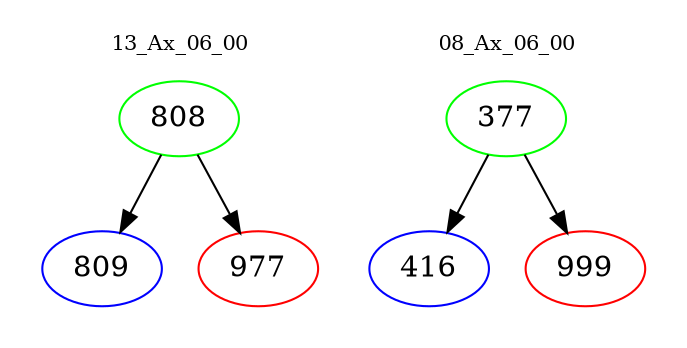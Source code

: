 digraph{
subgraph cluster_0 {
color = white
label = "13_Ax_06_00";
fontsize=10;
T0_808 [label="808", color="green"]
T0_808 -> T0_809 [color="black"]
T0_809 [label="809", color="blue"]
T0_808 -> T0_977 [color="black"]
T0_977 [label="977", color="red"]
}
subgraph cluster_1 {
color = white
label = "08_Ax_06_00";
fontsize=10;
T1_377 [label="377", color="green"]
T1_377 -> T1_416 [color="black"]
T1_416 [label="416", color="blue"]
T1_377 -> T1_999 [color="black"]
T1_999 [label="999", color="red"]
}
}
